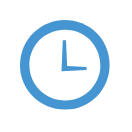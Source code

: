 <mxfile 
  version="25.0.2"
  >
  <diagram
    name="-"
    >
    <mxGraphModel
      grid="1" 
      gridSize="10" 
      guides="1" 
      tooltips="1" 
      connect="1" 
      arrows="1" 
      fold="1" 
      page="1" 
      pageScale="1" 
      pageWidth="1" 
      pageHeight="1" 
      math="0" 
      shadow="0"
      >
      <root>
        <mxCell
          id="page"
          />
        <mxCell
          id="root" 
          parent="page"
          />
        <mxCell
          style="verticalAlign=top;aspect=fixed;align=center;spacingLeft=5;spacingRight=5;spacingBottom=5;strokeColor=none;" 
          id="shape_" 
          parent="root" 
          value=" " 
          vertex="1"
          >
          <mxGeometry
            as="geometry" 
            width="64.8" 
            height="64.8" 
            x="0" 
            y="0"
            />
          </mxCell>
        <mxCell
          style="shadow=0;dashed=0;html=1;strokeColor=none;fillColor=#4495D1;labelPosition=center;verticalLabelPosition=bottom;verticalAlign=top;align=center;outlineConnect=0;shape=mxgraph.veeam.time;" 
          id="time_" 
          parent="shape_" 
          value=" " 
          vertex="1"
          >
          <mxGeometry
            width="44.8" 
            height="44.8" 
            as="geometry" 
            x="10" 
            y="10"
            />
          </mxCell>
        </root>
      </mxGraphModel>
    </diagram>
  </mxfile>